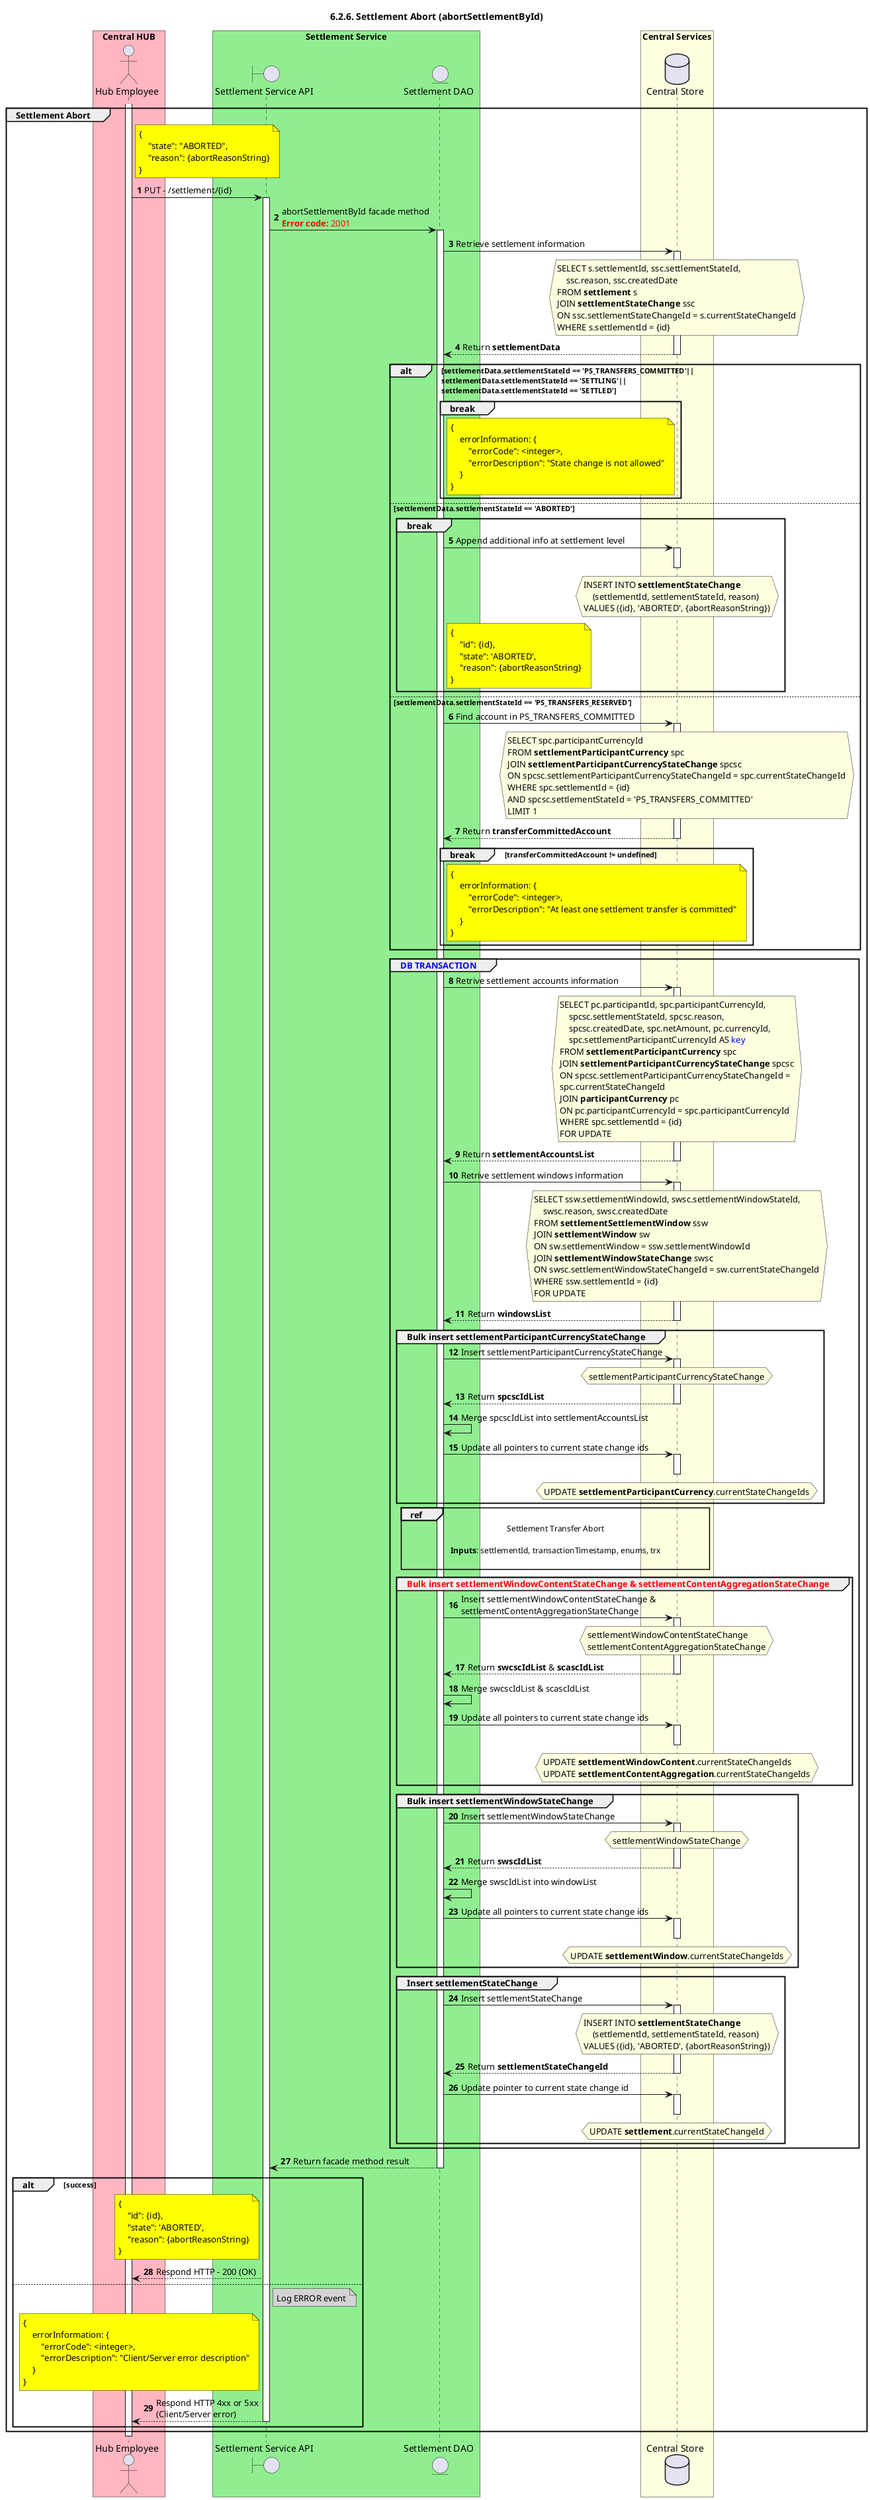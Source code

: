 /'*****
 License
 --------------
 Copyright © 2017 Bill & Melinda Gates Foundation
 The Mojaloop files are made available by the Bill & Melinda Gates Foundation under the Apache License, Version 2.0 (the "License") and you may not use these files except in compliance with the License. You may obtain a copy of the License at
 http://www.apache.org/licenses/LICENSE-2.0
 Unless required by applicable law or agreed to in writing, the Mojaloop files are distributed on an "AS IS" BASIS, WITHOUT WARRANTIES OR CONDITIONS OF ANY KIND, either express or implied. See the License for the specific language governing permissions and limitations under the License.
 Contributors
 --------------
 This is the official list of the Mojaloop project contributors for this file.
 Names of the original copyright holders (individuals or organizations)
 should be listed with a '*' in the first column. People who have
 contributed from an organization can be listed under the organization
 that actually holds the copyright for their contributions (see the
 Gates Foundation organization for an example). Those individuals should have
 their names indented and be marked with a '-'. Email address can be added
 optionally within square brackets <email>.
 * Gates Foundation
 - Name Surname <name.surname@gatesfoundation.com>

 * ModusBox
 - Georgi Georgiev <georgi.georgiev@modusbox.com>
 --------------
 ******'/

@startuml
' declate title
title 6.2.6. Settlement Abort (abortSettlementById)
autonumber

' declare actors
actor "Hub Employee" as OPERATOR
boundary "Settlement Service API" as SSAPI
entity "Settlement DAO" as SETTLE_DAO
database "Central Store" as DB

box "Central HUB" #lightpink
    participant OPERATOR
end box

box "Settlement Service" #lightgreen
    participant SSAPI
    participant SETTLE_DAO
end box

box "Central Services" #lightyellow
    participant DB
end box

' start flow
group Settlement Abort
    activate OPERATOR
    note right of OPERATOR #yellow
        {
            "state": "ABORTED",
            "reason": {abortReasonString}
        }
    end note

    OPERATOR -> SSAPI: PUT - /settlement/{id}
    activate SSAPI
    SSAPI -> SETTLE_DAO: abortSettlementById facade method\n<color #FF0000><b>Error code:</b> 2001</color>
    activate SETTLE_DAO

    SETTLE_DAO -> DB: Retrieve settlement information
    activate DB
    hnote over DB #lightyellow
        SELECT s.settlementId, ssc.settlementStateId,
            ssc.reason, ssc.createdDate
        FROM **settlement** s
        JOIN **settlementStateChange** ssc
        ON ssc.settlementStateChangeId = s.currentStateChangeId
        WHERE s.settlementId = {id}
    end hnote
    SETTLE_DAO <-- DB: Return **settlementData**
    deactivate DB

    alt settlementData.settlementStateId == 'PS_TRANSFERS_COMMITTED'||\nsettlementData.settlementStateId == 'SETTLING'||\nsettlementData.settlementStateId == 'SETTLED'
    break
        note right of SETTLE_DAO #yellow
            {
                errorInformation: {
                    "errorCode": <integer>,
                    "errorDescription": "State change is not allowed"
                }
            }
        end note
    end
    else settlementData.settlementStateId == 'ABORTED'
    break
        SETTLE_DAO -> DB: Append additional info at settlement level
        activate DB
        deactivate DB
        hnote over DB #lightyellow
            INSERT INTO **settlementStateChange**
                (settlementId, settlementStateId, reason)
            VALUES ({id}, 'ABORTED', {abortReasonString})
        end hnote

        note right of SETTLE_DAO #yellow
            {
                "id": {id},
                "state": 'ABORTED',
                "reason": {abortReasonString}
            }
        end note
    end
    else settlementData.settlementStateId == 'PS_TRANSFERS_RESERVED'
        SETTLE_DAO -> DB: Find account in PS_TRANSFERS_COMMITTED
        activate DB
        hnote over DB #lightyellow
            SELECT spc.participantCurrencyId
            FROM **settlementParticipantCurrency** spc
            JOIN **settlementParticipantCurrencyStateChange** spcsc
            ON spcsc.settlementParticipantCurrencyStateChangeId = spc.currentStateChangeId
            WHERE spc.settlementId = {id}
            AND spcsc.settlementStateId = 'PS_TRANSFERS_COMMITTED'
            LIMIT 1
        end hnote
        SETTLE_DAO <-- DB: Return **transferCommittedAccount**
        deactivate DB
        break transferCommittedAccount != undefined
            note right of SETTLE_DAO #yellow
                {
                    errorInformation: {
                        "errorCode": <integer>,
                        "errorDescription": "At least one settlement transfer is committed"
                    }
                }
            end note
        end
    end

    group <color #blue>DB TRANSACTION</color>
        SETTLE_DAO -> DB: Retrive settlement accounts information
        activate DB
        hnote over DB #lightyellow
            SELECT pc.participantId, spc.participantCurrencyId,
                spcsc.settlementStateId, spcsc.reason,
                spcsc.createdDate, spc.netAmount, pc.currencyId,
                spc.settlementParticipantCurrencyId AS <color #0000FF>key</color>
            FROM **settlementParticipantCurrency** spc
            JOIN **settlementParticipantCurrencyStateChange** spcsc
            ON spcsc.settlementParticipantCurrencyStateChangeId =
            spc.currentStateChangeId
            JOIN **participantCurrency** pc
            ON pc.participantCurrencyId = spc.participantCurrencyId
            WHERE spc.settlementId = {id}
            FOR UPDATE
        end hnote
        SETTLE_DAO <-- DB: Return **settlementAccountsList**
        deactivate DB

        SETTLE_DAO -> DB: Retrive settlement windows information
        activate DB
        hnote over DB #lightyellow
            SELECT ssw.settlementWindowId, swsc.settlementWindowStateId,
                swsc.reason, swsc.createdDate
            FROM **settlementSettlementWindow** ssw
            JOIN **settlementWindow** sw
            ON sw.settlementWindow = ssw.settlementWindowId
            JOIN **settlementWindowStateChange** swsc
            ON swsc.settlementWindowStateChangeId = sw.currentStateChangeId
            WHERE ssw.settlementId = {id}
            FOR UPDATE
        end hnote
        SETTLE_DAO <-- DB: Return **windowsList**
        deactivate DB

        group Bulk insert settlementParticipantCurrencyStateChange
            SETTLE_DAO -> DB: Insert settlementParticipantCurrencyStateChange
            activate DB
            hnote over DB #lightyellow
                settlementParticipantCurrencyStateChange
            end hnote
            SETTLE_DAO <-- DB: Return **spcscIdList**
            deactivate DB

            SETTLE_DAO -> SETTLE_DAO: Merge spcscIdList into settlementAccountsList

            SETTLE_DAO -> DB: Update all pointers to current state change ids
            activate DB
            hnote over DB #lightyellow
                UPDATE **settlementParticipantCurrency**.currentStateChangeIds
            end hnote
            deactivate DB
        end

        ref over SETTLE_DAO, DB: Settlement Transfer Abort\n\n**Inputs**: settlementId, transactionTimestamp, enums, trx\n

        group <color #red>Bulk insert settlementWindowContentStateChange & settlementContentAggregationStateChange</color>
            SETTLE_DAO -> DB: Insert settlementWindowContentStateChange &\nsettlementContentAggregationStateChange
            activate DB
            hnote over DB #lightyellow
                settlementWindowContentStateChange
                settlementContentAggregationStateChange
            end hnote
            SETTLE_DAO <-- DB: Return **swcscIdList** & **scascIdList**
            deactivate DB

            SETTLE_DAO -> SETTLE_DAO: Merge swcscIdList & scascIdList

            SETTLE_DAO -> DB: Update all pointers to current state change ids
            activate DB
            hnote over DB #lightyellow
                UPDATE **settlementWindowContent**.currentStateChangeIds
                UPDATE **settlementContentAggregation**.currentStateChangeIds
            end hnote
            deactivate DB
        end

        group Bulk insert settlementWindowStateChange
            SETTLE_DAO -> DB: Insert settlementWindowStateChange
            activate DB
            hnote over DB #lightyellow
                settlementWindowStateChange
            end hnote
            SETTLE_DAO <-- DB: Return **swscIdList**
            deactivate DB

            SETTLE_DAO -> SETTLE_DAO: Merge swscIdList into windowList

            SETTLE_DAO -> DB: Update all pointers to current state change ids
            activate DB
            hnote over DB #lightyellow
                UPDATE **settlementWindow**.currentStateChangeIds
            end hnote
            deactivate DB
        end

        group Insert settlementStateChange
            SETTLE_DAO -> DB: Insert settlementStateChange
            activate DB
            hnote over DB #lightyellow
                INSERT INTO **settlementStateChange**
                    (settlementId, settlementStateId, reason)
                VALUES ({id}, 'ABORTED', {abortReasonString})
            end hnote
            SETTLE_DAO <-- DB: Return **settlementStateChangeId**
            deactivate DB

            SETTLE_DAO -> DB: Update pointer to current state change id
            activate DB
            hnote over DB #lightyellow
                UPDATE **settlement**.currentStateChangeId
            end hnote
            deactivate DB
        end
    end
    SSAPI <-- SETTLE_DAO: Return facade method result
    deactivate SETTLE_DAO

    alt success
        note left of SSAPI #yellow
            {
                "id": {id},
                "state": 'ABORTED',
                "reason": {abortReasonString}
            }
        end note

        SSAPI --> OPERATOR: Respond HTTP - 200 (OK)
      else
        note right of SSAPI #lightgray
            Log ERROR event
        end note
        note left of SSAPI #yellow
            {
                errorInformation: {
                    "errorCode": <integer>,
                    "errorDescription": "Client/Server error description"
                }
            }
        end note
        OPERATOR <-- SSAPI: Respond HTTP 4xx or 5xx\n(Client/Server error)
        deactivate SSAPI
    end
end
deactivate OPERATOR
@enduml

